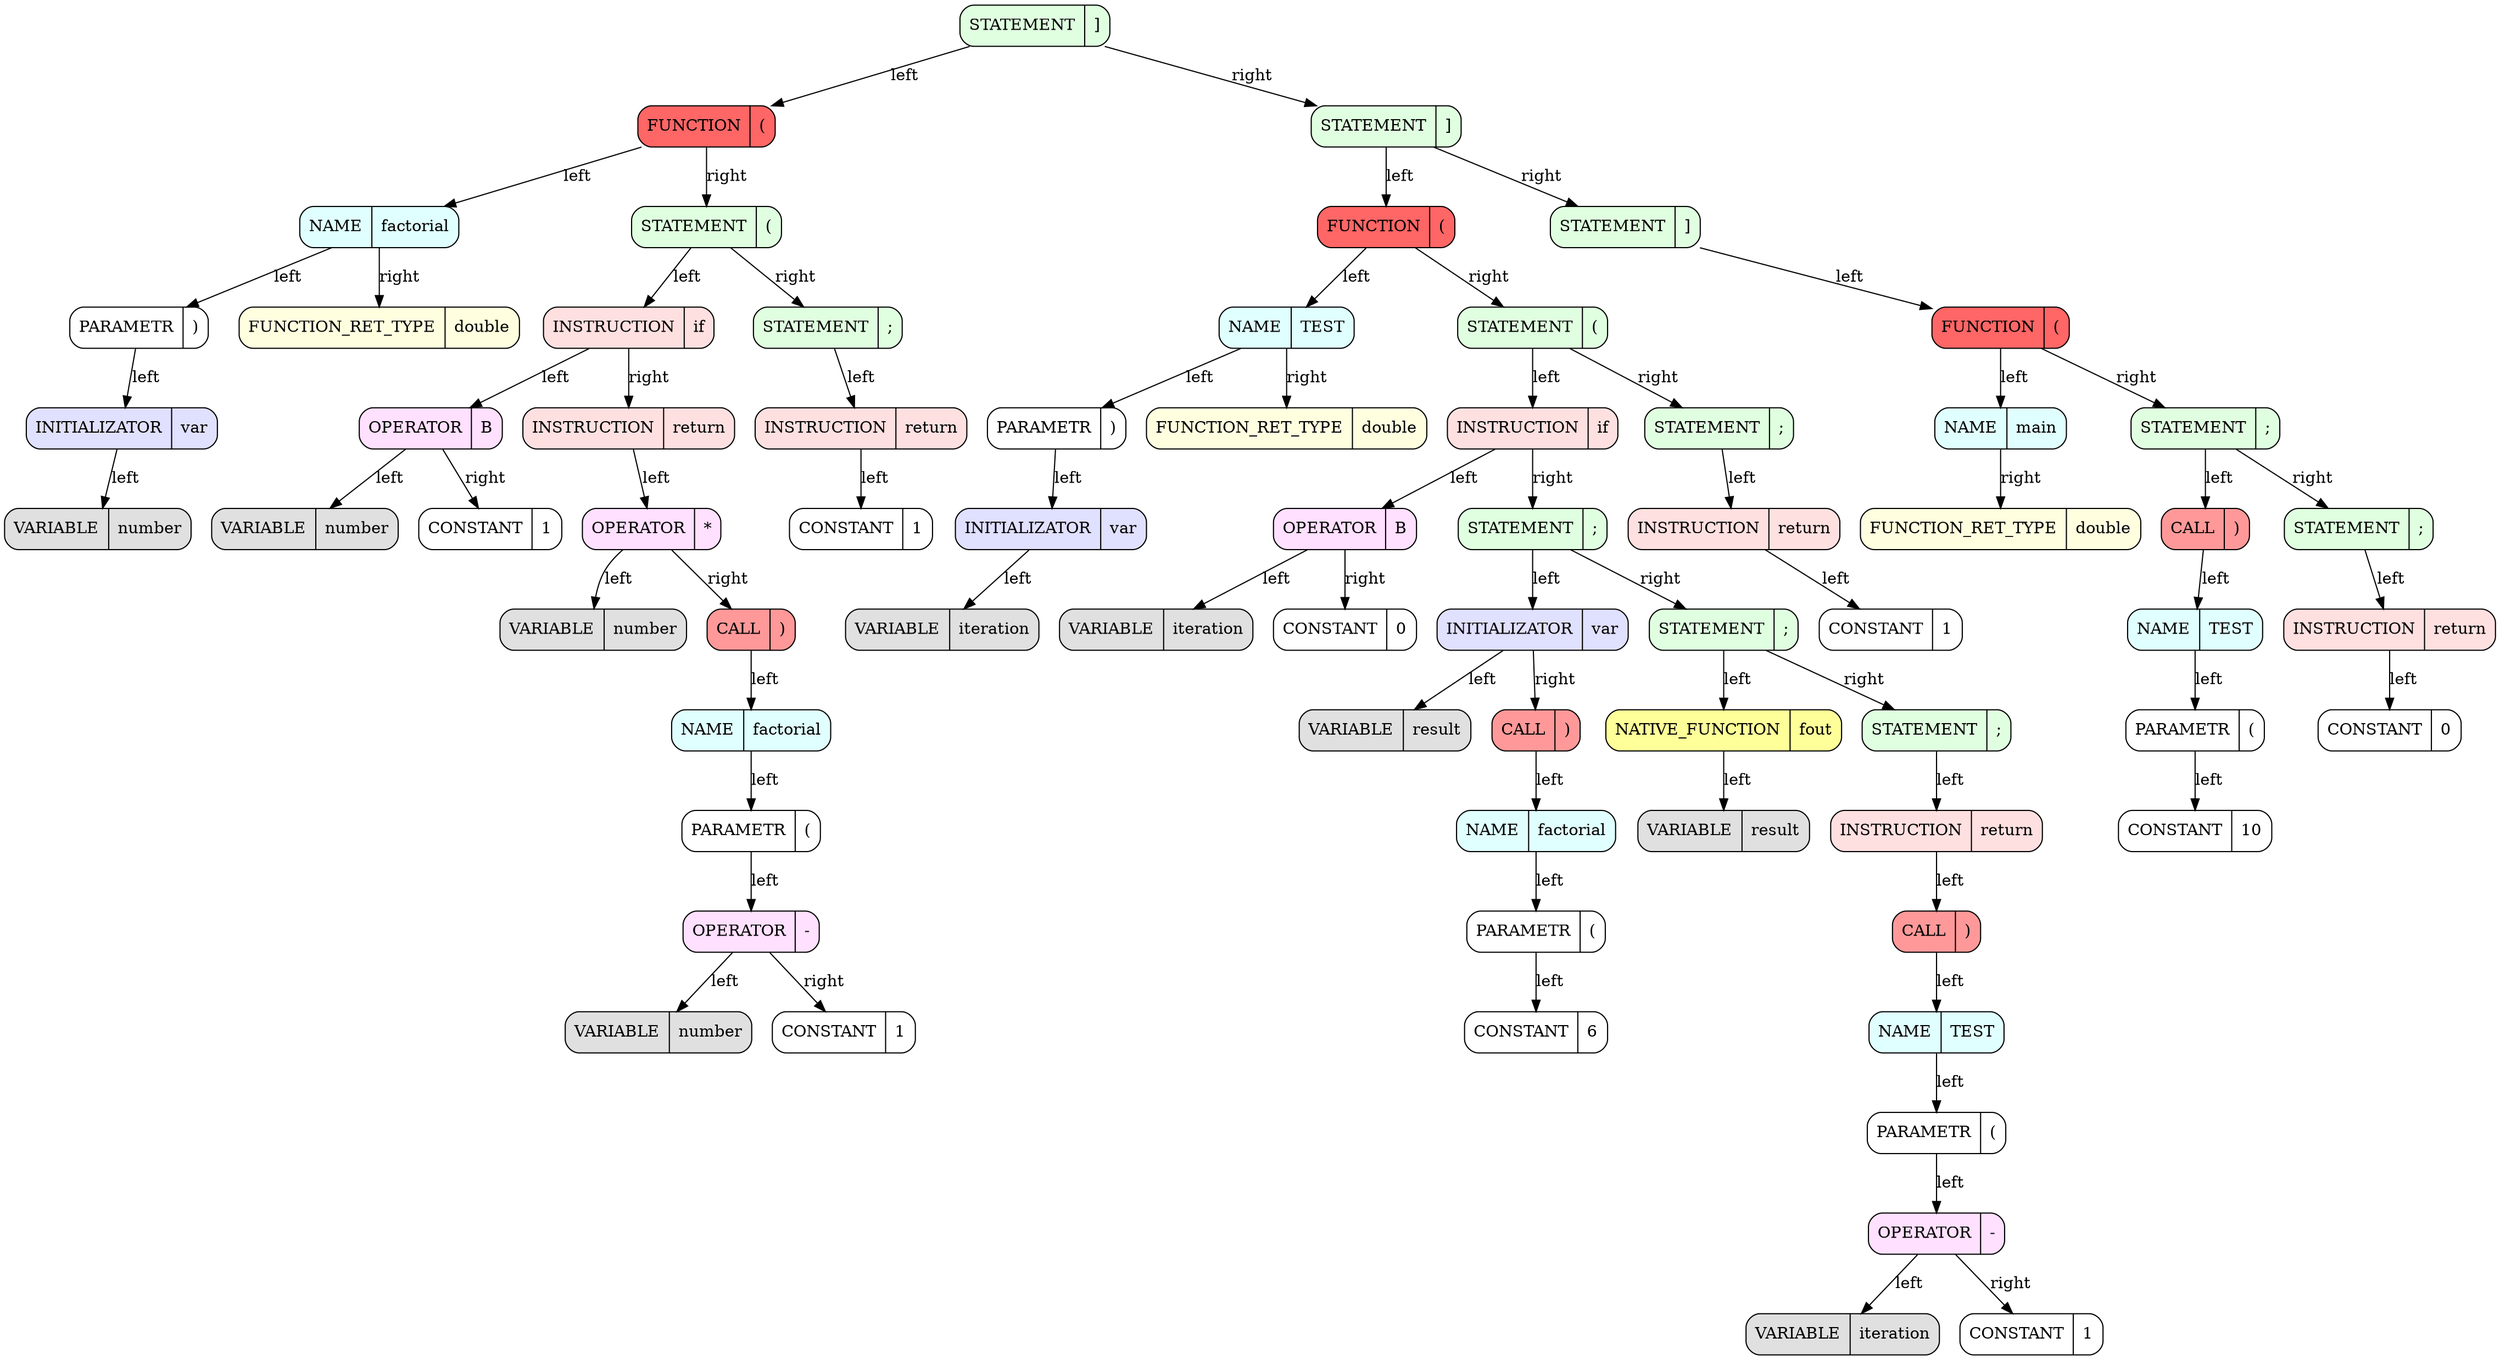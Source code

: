 ########################################################### SetDot
digraph 
{
rankdir = TB # RANKDIR
		node_0x6210000042b0 [style = filled, fillcolor = "#E0FFE0", shape = Mrecord label =  "STATEMENT | {]}"]
		node_0x621000003d70 [style = filled, fillcolor = "#FF6666", shape = Mrecord label =  "FUNCTION | {(}"]
		node_0x621000003d38 [style = filled, fillcolor = "#E0FFFF", shape = Mrecord label =  "NAME | {factorial}"]
		node_0x621000003e18 [style = filled, fillcolor = "#FFFFFF", shape = Mrecord label =  "PARAMETR | {)}"]
		node_0x621000003da8 [style = filled, fillcolor = "#E0E0FF", shape = Mrecord label =  "INITIALIZATOR | {var}"]
		node_0x621000003de0 [style = filled, fillcolor = "#E0E0E0", shape = Mrecord label =  "VARIABLE | {number}"]
		node_0x621000003da8 -> node_0x621000003de0 [label = "left"]
		node_0x621000003e18 -> node_0x621000003da8 [label = "left"]
		node_0x621000003d38 -> node_0x621000003e18 [label = "left"]
		node_0x621000003d00 [style = filled, fillcolor = "#FFFFE0", shape = Mrecord label =  "FUNCTION_RET_TYPE | {double}"]
		node_0x621000003d38 -> node_0x621000003d00 [label = "right"]
		node_0x621000003d70 -> node_0x621000003d38 [label = "left"]
		node_0x621000003ec0 [style = filled, fillcolor = "#E0FFE0", shape = Mrecord label =  "STATEMENT | {(}"]
		node_0x621000003e88 [style = filled, fillcolor = "#FFE0E0", shape = Mrecord label =  "INSTRUCTION | {if}"]
		node_0x621000003f30 [style = filled, fillcolor = "#FFE0FF", shape = Mrecord label =  "OPERATOR | {B}"]
		node_0x621000003ef8 [style = filled, fillcolor = "#E0E0E0", shape = Mrecord label =  "VARIABLE | {number}"]
		node_0x621000003f30 -> node_0x621000003ef8 [label = "left"]
		node_0x621000003f68 [style = filled, fillcolor = "#FFFFFF", shape = Mrecord label =  "CONSTANT | {1}"]
		node_0x621000003f30 -> node_0x621000003f68 [label = "right"]
		node_0x621000003e88 -> node_0x621000003f30 [label = "left"]
		node_0x621000003fd8 [style = filled, fillcolor = "#FFE0E0", shape = Mrecord label =  "INSTRUCTION | {return}"]
		node_0x621000004048 [style = filled, fillcolor = "#FFE0FF", shape = Mrecord label =  "OPERATOR | {*}"]
		node_0x621000004010 [style = filled, fillcolor = "#E0E0E0", shape = Mrecord label =  "VARIABLE | {number}"]
		node_0x621000004048 -> node_0x621000004010 [label = "left"]
		node_0x621000004198 [style = filled, fillcolor = "#FF9999", shape = Mrecord label =  "CALL | {)}"]
		node_0x621000004080 [style = filled, fillcolor = "#E0FFFF", shape = Mrecord label =  "NAME | {factorial}"]
		node_0x6210000040b8 [style = filled, fillcolor = "#FFFFFF", shape = Mrecord label =  "PARAMETR | {(}"]
		node_0x621000004128 [style = filled, fillcolor = "#FFE0FF", shape = Mrecord label =  "OPERATOR | {-}"]
		node_0x6210000040f0 [style = filled, fillcolor = "#E0E0E0", shape = Mrecord label =  "VARIABLE | {number}"]
		node_0x621000004128 -> node_0x6210000040f0 [label = "left"]
		node_0x621000004160 [style = filled, fillcolor = "#FFFFFF", shape = Mrecord label =  "CONSTANT | {1}"]
		node_0x621000004128 -> node_0x621000004160 [label = "right"]
		node_0x6210000040b8 -> node_0x621000004128 [label = "left"]
		node_0x621000004080 -> node_0x6210000040b8 [label = "left"]
		node_0x621000004198 -> node_0x621000004080 [label = "left"]
		node_0x621000004048 -> node_0x621000004198 [label = "right"]
		node_0x621000003fd8 -> node_0x621000004048 [label = "left"]
		node_0x621000003e88 -> node_0x621000003fd8 [label = "right"]
		node_0x621000003ec0 -> node_0x621000003e88 [label = "left"]
		node_0x621000004278 [style = filled, fillcolor = "#E0FFE0", shape = Mrecord label =  "STATEMENT | {;}"]
		node_0x621000004208 [style = filled, fillcolor = "#FFE0E0", shape = Mrecord label =  "INSTRUCTION | {return}"]
		node_0x621000004240 [style = filled, fillcolor = "#FFFFFF", shape = Mrecord label =  "CONSTANT | {1}"]
		node_0x621000004208 -> node_0x621000004240 [label = "left"]
		node_0x621000004278 -> node_0x621000004208 [label = "left"]
		node_0x621000003ec0 -> node_0x621000004278 [label = "right"]
		node_0x621000003d70 -> node_0x621000003ec0 [label = "right"]
		node_0x6210000042b0 -> node_0x621000003d70 [label = "left"]
		node_0x621000004b38 [style = filled, fillcolor = "#E0FFE0", shape = Mrecord label =  "STATEMENT | {]}"]
		node_0x621000004358 [style = filled, fillcolor = "#FF6666", shape = Mrecord label =  "FUNCTION | {(}"]
		node_0x621000004320 [style = filled, fillcolor = "#E0FFFF", shape = Mrecord label =  "NAME | {TEST}"]
		node_0x621000004400 [style = filled, fillcolor = "#FFFFFF", shape = Mrecord label =  "PARAMETR | {)}"]
		node_0x621000004390 [style = filled, fillcolor = "#E0E0FF", shape = Mrecord label =  "INITIALIZATOR | {var}"]
		node_0x6210000043c8 [style = filled, fillcolor = "#E0E0E0", shape = Mrecord label =  "VARIABLE | {iteration}"]
		node_0x621000004390 -> node_0x6210000043c8 [label = "left"]
		node_0x621000004400 -> node_0x621000004390 [label = "left"]
		node_0x621000004320 -> node_0x621000004400 [label = "left"]
		node_0x6210000042e8 [style = filled, fillcolor = "#FFFFE0", shape = Mrecord label =  "FUNCTION_RET_TYPE | {double}"]
		node_0x621000004320 -> node_0x6210000042e8 [label = "right"]
		node_0x621000004358 -> node_0x621000004320 [label = "left"]
		node_0x6210000044a8 [style = filled, fillcolor = "#E0FFE0", shape = Mrecord label =  "STATEMENT | {(}"]
		node_0x621000004470 [style = filled, fillcolor = "#FFE0E0", shape = Mrecord label =  "INSTRUCTION | {if}"]
		node_0x621000004518 [style = filled, fillcolor = "#FFE0FF", shape = Mrecord label =  "OPERATOR | {B}"]
		node_0x6210000044e0 [style = filled, fillcolor = "#E0E0E0", shape = Mrecord label =  "VARIABLE | {iteration}"]
		node_0x621000004518 -> node_0x6210000044e0 [label = "left"]
		node_0x621000004550 [style = filled, fillcolor = "#FFFFFF", shape = Mrecord label =  "CONSTANT | {0}"]
		node_0x621000004518 -> node_0x621000004550 [label = "right"]
		node_0x621000004470 -> node_0x621000004518 [label = "left"]
		node_0x621000004780 [style = filled, fillcolor = "#E0FFE0", shape = Mrecord label =  "STATEMENT | {;}"]
		node_0x6210000045f8 [style = filled, fillcolor = "#E0E0FF", shape = Mrecord label =  "INITIALIZATOR | {var}"]
		node_0x621000004630 [style = filled, fillcolor = "#E0E0E0", shape = Mrecord label =  "VARIABLE | {result}"]
		node_0x6210000045f8 -> node_0x621000004630 [label = "left"]
		node_0x621000004748 [style = filled, fillcolor = "#FF9999", shape = Mrecord label =  "CALL | {)}"]
		node_0x6210000046a0 [style = filled, fillcolor = "#E0FFFF", shape = Mrecord label =  "NAME | {factorial}"]
		node_0x6210000046d8 [style = filled, fillcolor = "#FFFFFF", shape = Mrecord label =  "PARAMETR | {(}"]
		node_0x621000004710 [style = filled, fillcolor = "#FFFFFF", shape = Mrecord label =  "CONSTANT | {6}"]
		node_0x6210000046d8 -> node_0x621000004710 [label = "left"]
		node_0x6210000046a0 -> node_0x6210000046d8 [label = "left"]
		node_0x621000004748 -> node_0x6210000046a0 [label = "left"]
		node_0x6210000045f8 -> node_0x621000004748 [label = "right"]
		node_0x621000004780 -> node_0x6210000045f8 [label = "left"]
		node_0x621000004860 [style = filled, fillcolor = "#E0FFE0", shape = Mrecord label =  "STATEMENT | {;}"]
		node_0x6210000047b8 [style = filled, fillcolor = "#FFFF99", shape = Mrecord label =  "NATIVE_FUNCTION | {fout}"]
		node_0x621000004828 [style = filled, fillcolor = "#E0E0E0", shape = Mrecord label =  "VARIABLE | {result}"]
		node_0x6210000047b8 -> node_0x621000004828 [label = "left"]
		node_0x621000004860 -> node_0x6210000047b8 [label = "left"]
		node_0x621000004a20 [style = filled, fillcolor = "#E0FFE0", shape = Mrecord label =  "STATEMENT | {;}"]
		node_0x621000004898 [style = filled, fillcolor = "#FFE0E0", shape = Mrecord label =  "INSTRUCTION | {return}"]
		node_0x6210000049e8 [style = filled, fillcolor = "#FF9999", shape = Mrecord label =  "CALL | {)}"]
		node_0x6210000048d0 [style = filled, fillcolor = "#E0FFFF", shape = Mrecord label =  "NAME | {TEST}"]
		node_0x621000004908 [style = filled, fillcolor = "#FFFFFF", shape = Mrecord label =  "PARAMETR | {(}"]
		node_0x621000004978 [style = filled, fillcolor = "#FFE0FF", shape = Mrecord label =  "OPERATOR | {-}"]
		node_0x621000004940 [style = filled, fillcolor = "#E0E0E0", shape = Mrecord label =  "VARIABLE | {iteration}"]
		node_0x621000004978 -> node_0x621000004940 [label = "left"]
		node_0x6210000049b0 [style = filled, fillcolor = "#FFFFFF", shape = Mrecord label =  "CONSTANT | {1}"]
		node_0x621000004978 -> node_0x6210000049b0 [label = "right"]
		node_0x621000004908 -> node_0x621000004978 [label = "left"]
		node_0x6210000048d0 -> node_0x621000004908 [label = "left"]
		node_0x6210000049e8 -> node_0x6210000048d0 [label = "left"]
		node_0x621000004898 -> node_0x6210000049e8 [label = "left"]
		node_0x621000004a20 -> node_0x621000004898 [label = "left"]
		node_0x621000004860 -> node_0x621000004a20 [label = "right"]
		node_0x621000004780 -> node_0x621000004860 [label = "right"]
		node_0x621000004470 -> node_0x621000004780 [label = "right"]
		node_0x6210000044a8 -> node_0x621000004470 [label = "left"]
		node_0x621000004b00 [style = filled, fillcolor = "#E0FFE0", shape = Mrecord label =  "STATEMENT | {;}"]
		node_0x621000004a90 [style = filled, fillcolor = "#FFE0E0", shape = Mrecord label =  "INSTRUCTION | {return}"]
		node_0x621000004ac8 [style = filled, fillcolor = "#FFFFFF", shape = Mrecord label =  "CONSTANT | {1}"]
		node_0x621000004a90 -> node_0x621000004ac8 [label = "left"]
		node_0x621000004b00 -> node_0x621000004a90 [label = "left"]
		node_0x6210000044a8 -> node_0x621000004b00 [label = "right"]
		node_0x621000004358 -> node_0x6210000044a8 [label = "right"]
		node_0x621000004b38 -> node_0x621000004358 [label = "left"]
		node_0x621000004e48 [style = filled, fillcolor = "#E0FFE0", shape = Mrecord label =  "STATEMENT | {]}"]
		node_0x621000004be0 [style = filled, fillcolor = "#FF6666", shape = Mrecord label =  "FUNCTION | {(}"]
		node_0x621000004ba8 [style = filled, fillcolor = "#E0FFFF", shape = Mrecord label =  "NAME | {main}"]
		node_0x621000004b70 [style = filled, fillcolor = "#FFFFE0", shape = Mrecord label =  "FUNCTION_RET_TYPE | {double}"]
		node_0x621000004ba8 -> node_0x621000004b70 [label = "right"]
		node_0x621000004be0 -> node_0x621000004ba8 [label = "left"]
		node_0x621000004d68 [style = filled, fillcolor = "#E0FFE0", shape = Mrecord label =  "STATEMENT | {;}"]
		node_0x621000004d30 [style = filled, fillcolor = "#FF9999", shape = Mrecord label =  "CALL | {)}"]
		node_0x621000004c88 [style = filled, fillcolor = "#E0FFFF", shape = Mrecord label =  "NAME | {TEST}"]
		node_0x621000004cc0 [style = filled, fillcolor = "#FFFFFF", shape = Mrecord label =  "PARAMETR | {(}"]
		node_0x621000004cf8 [style = filled, fillcolor = "#FFFFFF", shape = Mrecord label =  "CONSTANT | {10}"]
		node_0x621000004cc0 -> node_0x621000004cf8 [label = "left"]
		node_0x621000004c88 -> node_0x621000004cc0 [label = "left"]
		node_0x621000004d30 -> node_0x621000004c88 [label = "left"]
		node_0x621000004d68 -> node_0x621000004d30 [label = "left"]
		node_0x621000004e10 [style = filled, fillcolor = "#E0FFE0", shape = Mrecord label =  "STATEMENT | {;}"]
		node_0x621000004da0 [style = filled, fillcolor = "#FFE0E0", shape = Mrecord label =  "INSTRUCTION | {return}"]
		node_0x621000004dd8 [style = filled, fillcolor = "#FFFFFF", shape = Mrecord label =  "CONSTANT | {0}"]
		node_0x621000004da0 -> node_0x621000004dd8 [label = "left"]
		node_0x621000004e10 -> node_0x621000004da0 [label = "left"]
		node_0x621000004d68 -> node_0x621000004e10 [label = "right"]
		node_0x621000004be0 -> node_0x621000004d68 [label = "right"]
		node_0x621000004e48 -> node_0x621000004be0 [label = "left"]
		node_0x621000004b38 -> node_0x621000004e48 [label = "right"]
		node_0x6210000042b0 -> node_0x621000004b38 [label = "right"]
########################################################### SetEndDot

}